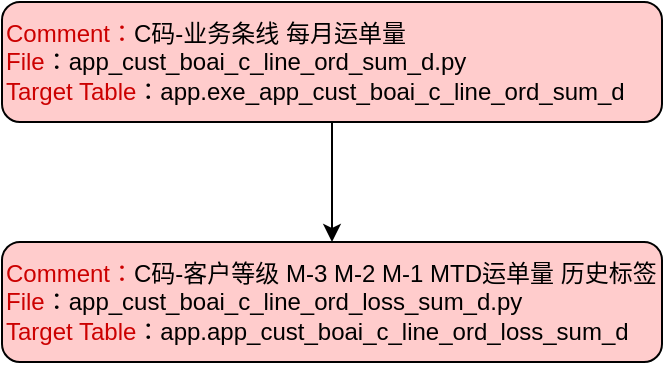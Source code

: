 <mxfile version="21.3.8" type="github">
  <diagram name="第 1 页" id="3Rbt06QkHkVihA7fCxBM">
    <mxGraphModel dx="1306" dy="812" grid="1" gridSize="10" guides="1" tooltips="1" connect="1" arrows="1" fold="1" page="1" pageScale="1" pageWidth="827" pageHeight="1169" math="0" shadow="0">
      <root>
        <mxCell id="0" />
        <mxCell id="1" parent="0" />
        <mxCell id="SktDr5aVx_PeZ2Q3Nm7t-3" value="" style="edgeStyle=orthogonalEdgeStyle;rounded=0;orthogonalLoop=1;jettySize=auto;html=1;" edge="1" parent="1" source="SktDr5aVx_PeZ2Q3Nm7t-1" target="SktDr5aVx_PeZ2Q3Nm7t-2">
          <mxGeometry relative="1" as="geometry" />
        </mxCell>
        <mxCell id="SktDr5aVx_PeZ2Q3Nm7t-1" value="&lt;font color=&quot;#cc0000&quot;&gt;Comment：&lt;/font&gt;C码-业务条线 每月运单量&lt;font color=&quot;#cc0000&quot;&gt;&lt;br&gt;&lt;/font&gt;&lt;font color=&quot;#cc0000&quot;&gt;File&lt;/font&gt;：app_cust_boai_c_line_ord_sum_d&lt;span style=&quot;background-color: initial;&quot;&gt;.py&lt;/span&gt;&lt;br&gt;&lt;font color=&quot;#cc0000&quot;&gt;Target Table&lt;/font&gt;：app.exe_app_cust_boai_c_line_ord_sum_d" style="rounded=1;whiteSpace=wrap;html=1;align=left;fillColor=#FFCCCC;" vertex="1" parent="1">
          <mxGeometry x="120" y="90" width="330" height="60" as="geometry" />
        </mxCell>
        <mxCell id="SktDr5aVx_PeZ2Q3Nm7t-2" value="&lt;font color=&quot;#cc0000&quot;&gt;Comment：&lt;/font&gt;C码-客户等级 M-3 M-2 M-1 MTD运单量 历史标签&lt;font color=&quot;#cc0000&quot;&gt;&lt;br&gt;&lt;/font&gt;&lt;font color=&quot;#cc0000&quot;&gt;File&lt;/font&gt;：app_cust_boai_c_line_ord_loss_sum_d&lt;span style=&quot;background-color: initial;&quot;&gt;.py&lt;/span&gt;&lt;br&gt;&lt;font color=&quot;#cc0000&quot;&gt;Target Table&lt;/font&gt;：app.app_cust_boai_c_line_ord_loss_sum_d" style="rounded=1;whiteSpace=wrap;html=1;align=left;fillColor=#FFCCCC;" vertex="1" parent="1">
          <mxGeometry x="120" y="210" width="330" height="60" as="geometry" />
        </mxCell>
      </root>
    </mxGraphModel>
  </diagram>
</mxfile>
